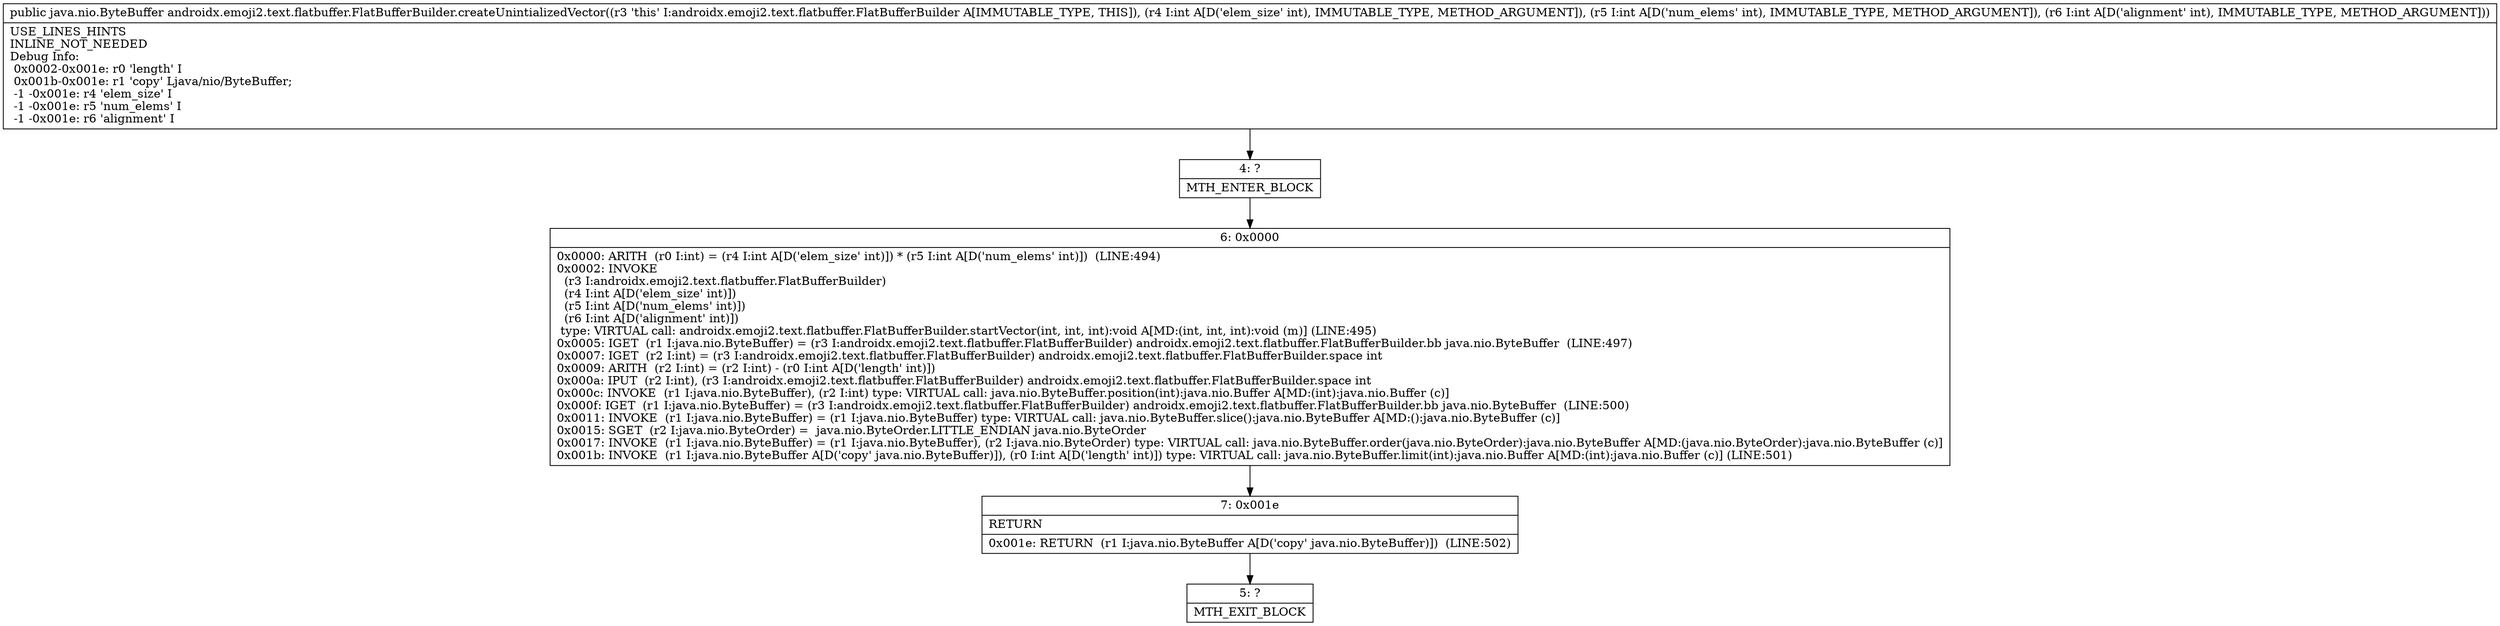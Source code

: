 digraph "CFG forandroidx.emoji2.text.flatbuffer.FlatBufferBuilder.createUnintializedVector(III)Ljava\/nio\/ByteBuffer;" {
Node_4 [shape=record,label="{4\:\ ?|MTH_ENTER_BLOCK\l}"];
Node_6 [shape=record,label="{6\:\ 0x0000|0x0000: ARITH  (r0 I:int) = (r4 I:int A[D('elem_size' int)]) * (r5 I:int A[D('num_elems' int)])  (LINE:494)\l0x0002: INVOKE  \l  (r3 I:androidx.emoji2.text.flatbuffer.FlatBufferBuilder)\l  (r4 I:int A[D('elem_size' int)])\l  (r5 I:int A[D('num_elems' int)])\l  (r6 I:int A[D('alignment' int)])\l type: VIRTUAL call: androidx.emoji2.text.flatbuffer.FlatBufferBuilder.startVector(int, int, int):void A[MD:(int, int, int):void (m)] (LINE:495)\l0x0005: IGET  (r1 I:java.nio.ByteBuffer) = (r3 I:androidx.emoji2.text.flatbuffer.FlatBufferBuilder) androidx.emoji2.text.flatbuffer.FlatBufferBuilder.bb java.nio.ByteBuffer  (LINE:497)\l0x0007: IGET  (r2 I:int) = (r3 I:androidx.emoji2.text.flatbuffer.FlatBufferBuilder) androidx.emoji2.text.flatbuffer.FlatBufferBuilder.space int \l0x0009: ARITH  (r2 I:int) = (r2 I:int) \- (r0 I:int A[D('length' int)]) \l0x000a: IPUT  (r2 I:int), (r3 I:androidx.emoji2.text.flatbuffer.FlatBufferBuilder) androidx.emoji2.text.flatbuffer.FlatBufferBuilder.space int \l0x000c: INVOKE  (r1 I:java.nio.ByteBuffer), (r2 I:int) type: VIRTUAL call: java.nio.ByteBuffer.position(int):java.nio.Buffer A[MD:(int):java.nio.Buffer (c)]\l0x000f: IGET  (r1 I:java.nio.ByteBuffer) = (r3 I:androidx.emoji2.text.flatbuffer.FlatBufferBuilder) androidx.emoji2.text.flatbuffer.FlatBufferBuilder.bb java.nio.ByteBuffer  (LINE:500)\l0x0011: INVOKE  (r1 I:java.nio.ByteBuffer) = (r1 I:java.nio.ByteBuffer) type: VIRTUAL call: java.nio.ByteBuffer.slice():java.nio.ByteBuffer A[MD:():java.nio.ByteBuffer (c)]\l0x0015: SGET  (r2 I:java.nio.ByteOrder) =  java.nio.ByteOrder.LITTLE_ENDIAN java.nio.ByteOrder \l0x0017: INVOKE  (r1 I:java.nio.ByteBuffer) = (r1 I:java.nio.ByteBuffer), (r2 I:java.nio.ByteOrder) type: VIRTUAL call: java.nio.ByteBuffer.order(java.nio.ByteOrder):java.nio.ByteBuffer A[MD:(java.nio.ByteOrder):java.nio.ByteBuffer (c)]\l0x001b: INVOKE  (r1 I:java.nio.ByteBuffer A[D('copy' java.nio.ByteBuffer)]), (r0 I:int A[D('length' int)]) type: VIRTUAL call: java.nio.ByteBuffer.limit(int):java.nio.Buffer A[MD:(int):java.nio.Buffer (c)] (LINE:501)\l}"];
Node_7 [shape=record,label="{7\:\ 0x001e|RETURN\l|0x001e: RETURN  (r1 I:java.nio.ByteBuffer A[D('copy' java.nio.ByteBuffer)])  (LINE:502)\l}"];
Node_5 [shape=record,label="{5\:\ ?|MTH_EXIT_BLOCK\l}"];
MethodNode[shape=record,label="{public java.nio.ByteBuffer androidx.emoji2.text.flatbuffer.FlatBufferBuilder.createUnintializedVector((r3 'this' I:androidx.emoji2.text.flatbuffer.FlatBufferBuilder A[IMMUTABLE_TYPE, THIS]), (r4 I:int A[D('elem_size' int), IMMUTABLE_TYPE, METHOD_ARGUMENT]), (r5 I:int A[D('num_elems' int), IMMUTABLE_TYPE, METHOD_ARGUMENT]), (r6 I:int A[D('alignment' int), IMMUTABLE_TYPE, METHOD_ARGUMENT]))  | USE_LINES_HINTS\lINLINE_NOT_NEEDED\lDebug Info:\l  0x0002\-0x001e: r0 'length' I\l  0x001b\-0x001e: r1 'copy' Ljava\/nio\/ByteBuffer;\l  \-1 \-0x001e: r4 'elem_size' I\l  \-1 \-0x001e: r5 'num_elems' I\l  \-1 \-0x001e: r6 'alignment' I\l}"];
MethodNode -> Node_4;Node_4 -> Node_6;
Node_6 -> Node_7;
Node_7 -> Node_5;
}

